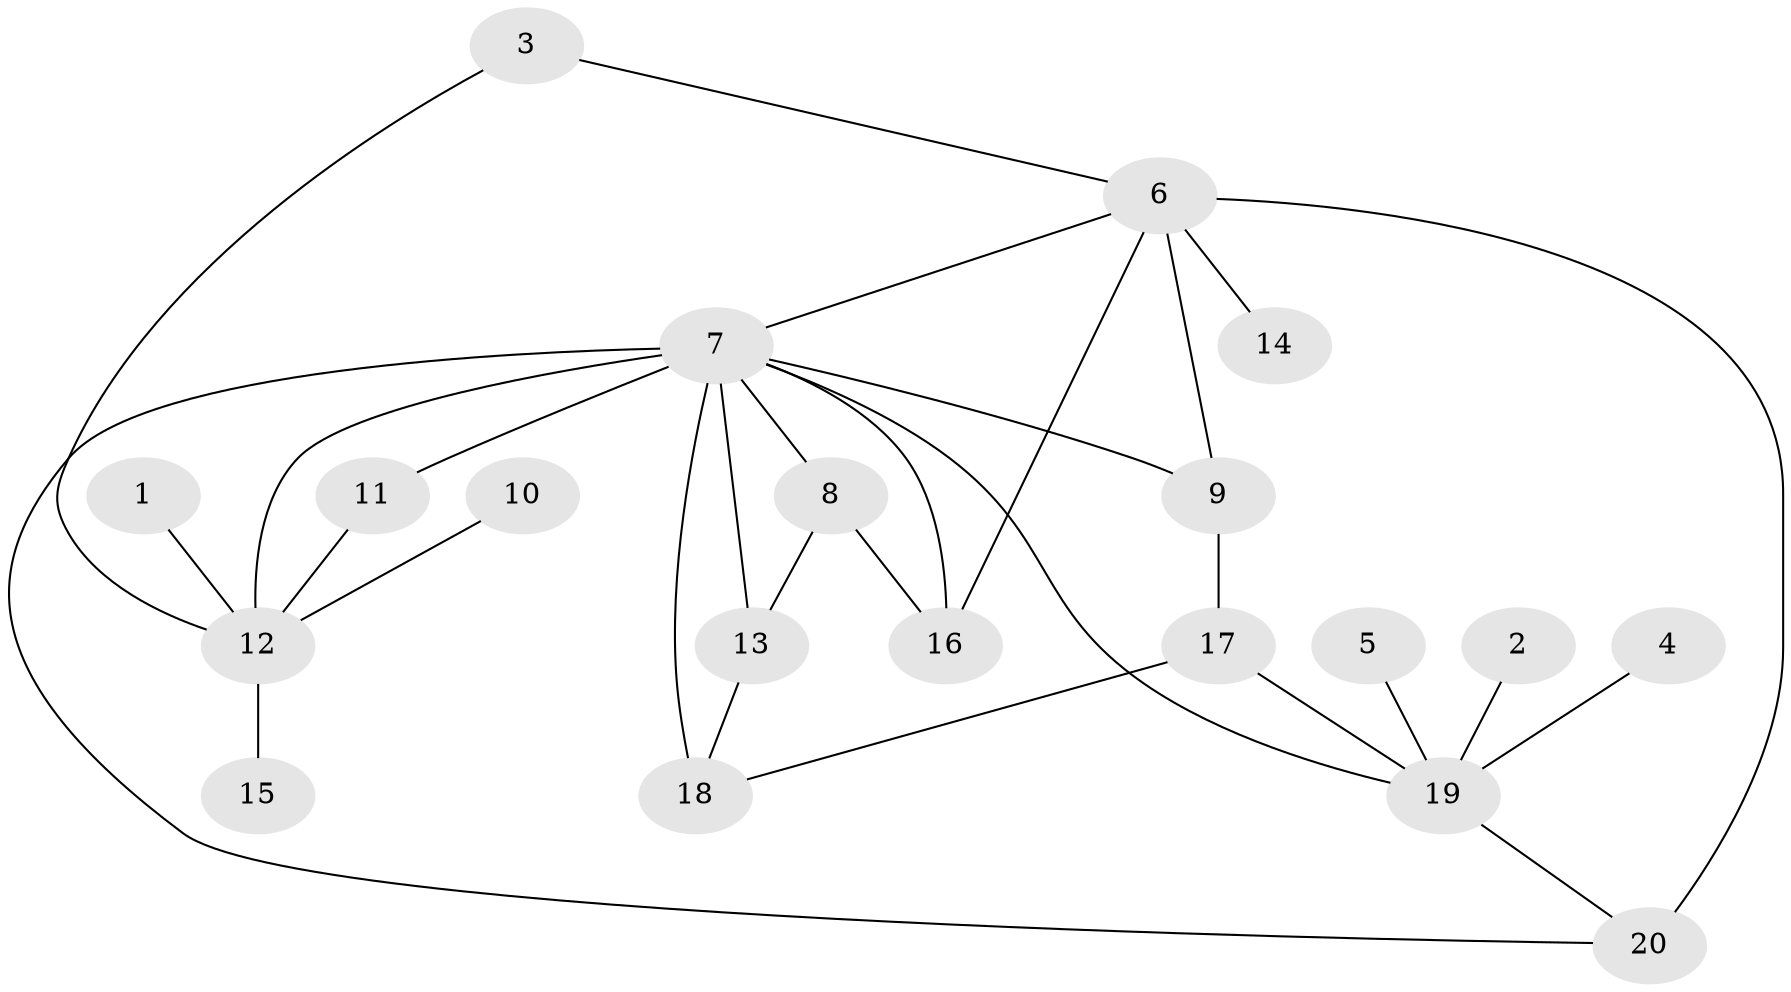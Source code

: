 // original degree distribution, {15: 0.015384615384615385, 4: 0.06153846153846154, 12: 0.015384615384615385, 5: 0.015384615384615385, 10: 0.03076923076923077, 6: 0.03076923076923077, 1: 0.5846153846153846, 2: 0.15384615384615385, 3: 0.09230769230769231}
// Generated by graph-tools (version 1.1) at 2025/36/03/04/25 23:36:55]
// undirected, 20 vertices, 30 edges
graph export_dot {
  node [color=gray90,style=filled];
  1;
  2;
  3;
  4;
  5;
  6;
  7;
  8;
  9;
  10;
  11;
  12;
  13;
  14;
  15;
  16;
  17;
  18;
  19;
  20;
  1 -- 12 [weight=1.0];
  2 -- 19 [weight=1.0];
  3 -- 6 [weight=1.0];
  3 -- 12 [weight=1.0];
  4 -- 19 [weight=1.0];
  5 -- 19 [weight=1.0];
  6 -- 7 [weight=1.0];
  6 -- 9 [weight=1.0];
  6 -- 14 [weight=1.0];
  6 -- 16 [weight=1.0];
  6 -- 20 [weight=2.0];
  7 -- 8 [weight=1.0];
  7 -- 9 [weight=1.0];
  7 -- 11 [weight=1.0];
  7 -- 12 [weight=1.0];
  7 -- 13 [weight=1.0];
  7 -- 16 [weight=1.0];
  7 -- 18 [weight=2.0];
  7 -- 19 [weight=1.0];
  7 -- 20 [weight=1.0];
  8 -- 13 [weight=1.0];
  8 -- 16 [weight=1.0];
  9 -- 17 [weight=1.0];
  10 -- 12 [weight=1.0];
  11 -- 12 [weight=1.0];
  12 -- 15 [weight=1.0];
  13 -- 18 [weight=1.0];
  17 -- 18 [weight=1.0];
  17 -- 19 [weight=1.0];
  19 -- 20 [weight=1.0];
}
